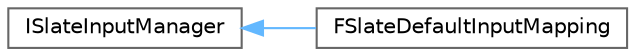 digraph "Graphical Class Hierarchy"
{
 // INTERACTIVE_SVG=YES
 // LATEX_PDF_SIZE
  bgcolor="transparent";
  edge [fontname=Helvetica,fontsize=10,labelfontname=Helvetica,labelfontsize=10];
  node [fontname=Helvetica,fontsize=10,shape=box,height=0.2,width=0.4];
  rankdir="LR";
  Node0 [id="Node000000",label="ISlateInputManager",height=0.2,width=0.4,color="grey40", fillcolor="white", style="filled",URL="$d6/db8/classISlateInputManager.html",tooltip="Interface for a Slate Input Mapping."];
  Node0 -> Node1 [id="edge5582_Node000000_Node000001",dir="back",color="steelblue1",style="solid",tooltip=" "];
  Node1 [id="Node000001",label="FSlateDefaultInputMapping",height=0.2,width=0.4,color="grey40", fillcolor="white", style="filled",URL="$d6/d2c/classFSlateDefaultInputMapping.html",tooltip=" "];
}
